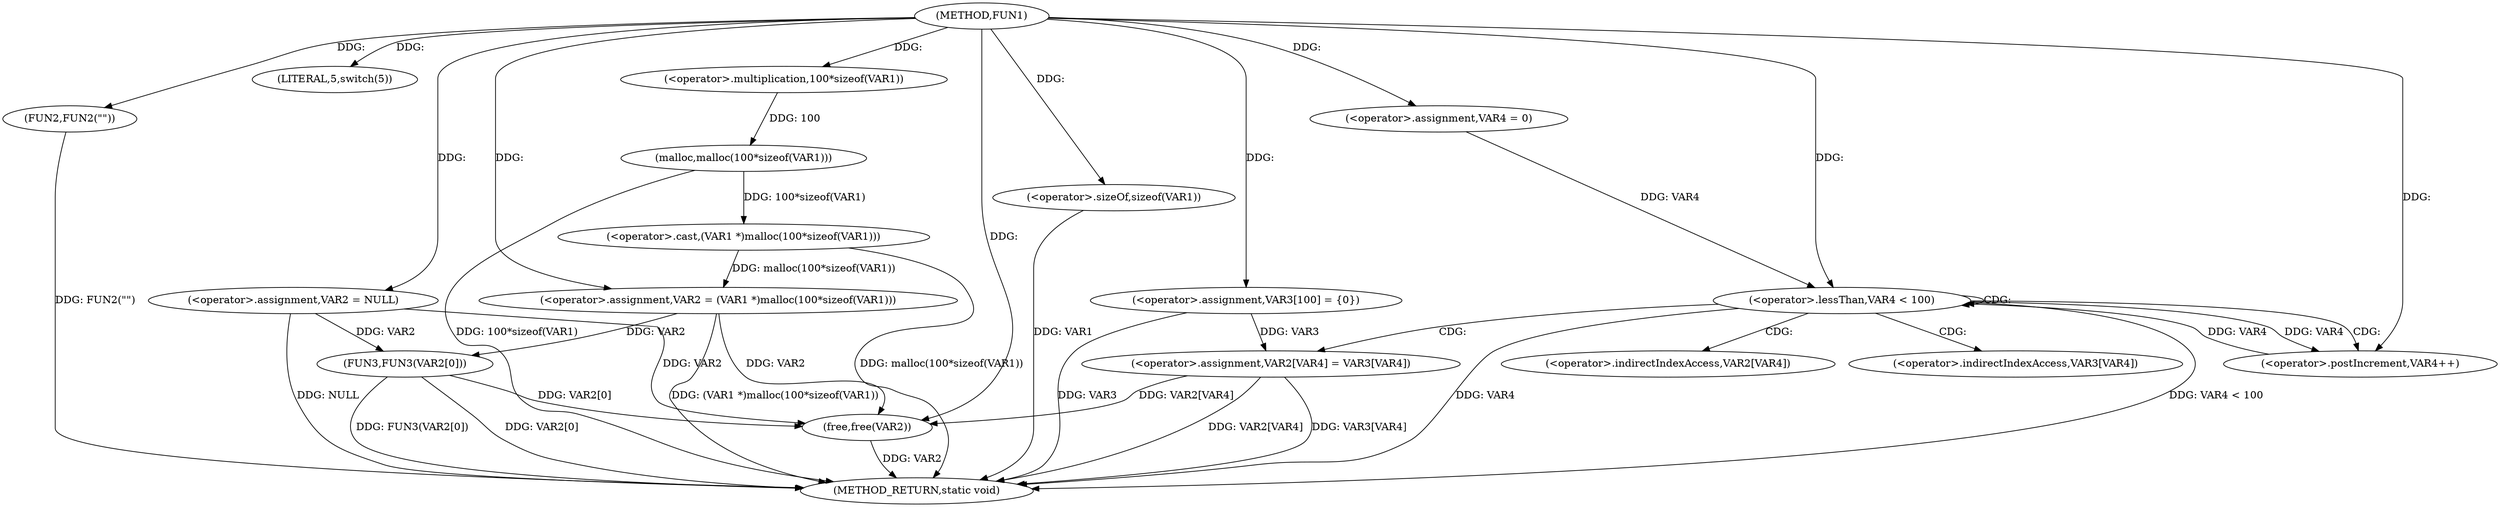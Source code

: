 digraph FUN1 {  
"1000100" [label = "(METHOD,FUN1)" ]
"1000153" [label = "(METHOD_RETURN,static void)" ]
"1000103" [label = "(<operator>.assignment,VAR2 = NULL)" ]
"1000107" [label = "(LITERAL,5,switch(5))" ]
"1000110" [label = "(FUN2,FUN2(\"\"))" ]
"1000114" [label = "(<operator>.assignment,VAR2 = (VAR1 *)malloc(100*sizeof(VAR1)))" ]
"1000116" [label = "(<operator>.cast,(VAR1 *)malloc(100*sizeof(VAR1)))" ]
"1000118" [label = "(malloc,malloc(100*sizeof(VAR1)))" ]
"1000119" [label = "(<operator>.multiplication,100*sizeof(VAR1))" ]
"1000121" [label = "(<operator>.sizeOf,sizeof(VAR1))" ]
"1000126" [label = "(<operator>.assignment,VAR3[100] = {0})" ]
"1000131" [label = "(<operator>.assignment,VAR4 = 0)" ]
"1000134" [label = "(<operator>.lessThan,VAR4 < 100)" ]
"1000137" [label = "(<operator>.postIncrement,VAR4++)" ]
"1000140" [label = "(<operator>.assignment,VAR2[VAR4] = VAR3[VAR4])" ]
"1000147" [label = "(FUN3,FUN3(VAR2[0]))" ]
"1000151" [label = "(free,free(VAR2))" ]
"1000141" [label = "(<operator>.indirectIndexAccess,VAR2[VAR4])" ]
"1000144" [label = "(<operator>.indirectIndexAccess,VAR3[VAR4])" ]
  "1000103" -> "1000153"  [ label = "DDG: NULL"] 
  "1000140" -> "1000153"  [ label = "DDG: VAR2[VAR4]"] 
  "1000147" -> "1000153"  [ label = "DDG: VAR2[0]"] 
  "1000126" -> "1000153"  [ label = "DDG: VAR3"] 
  "1000116" -> "1000153"  [ label = "DDG: malloc(100*sizeof(VAR1))"] 
  "1000121" -> "1000153"  [ label = "DDG: VAR1"] 
  "1000118" -> "1000153"  [ label = "DDG: 100*sizeof(VAR1)"] 
  "1000151" -> "1000153"  [ label = "DDG: VAR2"] 
  "1000140" -> "1000153"  [ label = "DDG: VAR3[VAR4]"] 
  "1000134" -> "1000153"  [ label = "DDG: VAR4 < 100"] 
  "1000134" -> "1000153"  [ label = "DDG: VAR4"] 
  "1000110" -> "1000153"  [ label = "DDG: FUN2(\"\")"] 
  "1000147" -> "1000153"  [ label = "DDG: FUN3(VAR2[0])"] 
  "1000114" -> "1000153"  [ label = "DDG: (VAR1 *)malloc(100*sizeof(VAR1))"] 
  "1000100" -> "1000103"  [ label = "DDG: "] 
  "1000100" -> "1000107"  [ label = "DDG: "] 
  "1000100" -> "1000110"  [ label = "DDG: "] 
  "1000116" -> "1000114"  [ label = "DDG: malloc(100*sizeof(VAR1))"] 
  "1000100" -> "1000114"  [ label = "DDG: "] 
  "1000118" -> "1000116"  [ label = "DDG: 100*sizeof(VAR1)"] 
  "1000119" -> "1000118"  [ label = "DDG: 100"] 
  "1000100" -> "1000119"  [ label = "DDG: "] 
  "1000100" -> "1000121"  [ label = "DDG: "] 
  "1000100" -> "1000126"  [ label = "DDG: "] 
  "1000100" -> "1000131"  [ label = "DDG: "] 
  "1000131" -> "1000134"  [ label = "DDG: VAR4"] 
  "1000137" -> "1000134"  [ label = "DDG: VAR4"] 
  "1000100" -> "1000134"  [ label = "DDG: "] 
  "1000134" -> "1000137"  [ label = "DDG: VAR4"] 
  "1000100" -> "1000137"  [ label = "DDG: "] 
  "1000126" -> "1000140"  [ label = "DDG: VAR3"] 
  "1000103" -> "1000147"  [ label = "DDG: VAR2"] 
  "1000114" -> "1000147"  [ label = "DDG: VAR2"] 
  "1000103" -> "1000151"  [ label = "DDG: VAR2"] 
  "1000140" -> "1000151"  [ label = "DDG: VAR2[VAR4]"] 
  "1000114" -> "1000151"  [ label = "DDG: VAR2"] 
  "1000147" -> "1000151"  [ label = "DDG: VAR2[0]"] 
  "1000100" -> "1000151"  [ label = "DDG: "] 
  "1000134" -> "1000137"  [ label = "CDG: "] 
  "1000134" -> "1000141"  [ label = "CDG: "] 
  "1000134" -> "1000144"  [ label = "CDG: "] 
  "1000134" -> "1000140"  [ label = "CDG: "] 
  "1000134" -> "1000134"  [ label = "CDG: "] 
}
